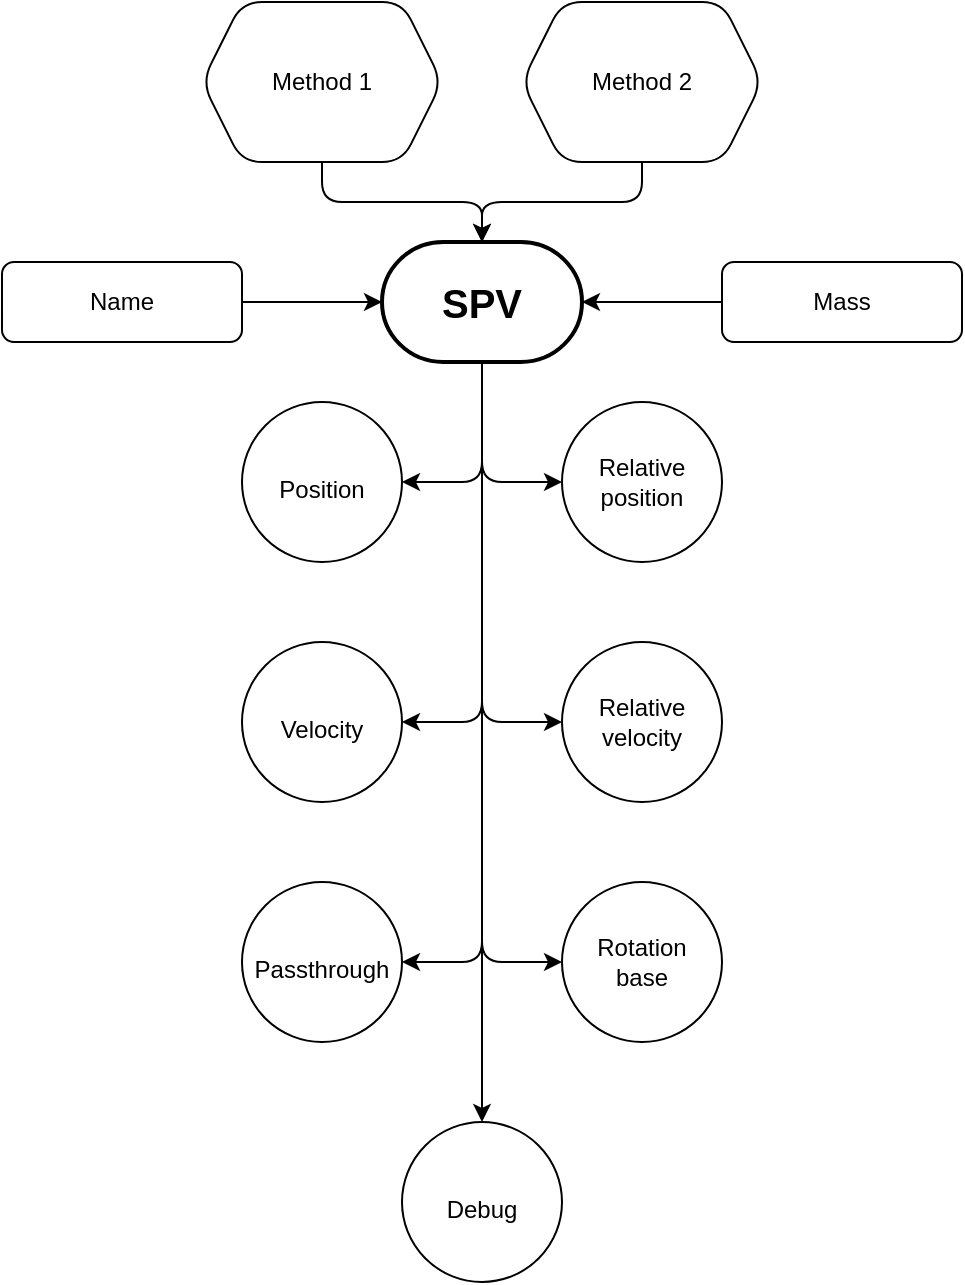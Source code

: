 <mxfile version="16.4.3" type="github">
  <diagram id="P2cz6ALvrC-aT5AwIWP3" name="Page-1">
    <mxGraphModel dx="1422" dy="787" grid="1" gridSize="10" guides="1" tooltips="1" connect="1" arrows="1" fold="1" page="1" pageScale="1" pageWidth="827" pageHeight="1169" math="0" shadow="0">
      <root>
        <mxCell id="0" />
        <mxCell id="1" parent="0" />
        <mxCell id="m1kTsd8cJOKcklktA0y1-4" style="edgeStyle=orthogonalEdgeStyle;rounded=1;orthogonalLoop=1;jettySize=auto;html=1;entryX=0.5;entryY=0;entryDx=0;entryDy=0;entryPerimeter=0;" parent="1" source="m1kTsd8cJOKcklktA0y1-1" target="m1kTsd8cJOKcklktA0y1-3" edge="1">
          <mxGeometry relative="1" as="geometry" />
        </mxCell>
        <mxCell id="m1kTsd8cJOKcklktA0y1-1" value="Method 1" style="shape=hexagon;perimeter=hexagonPerimeter2;whiteSpace=wrap;html=1;fixedSize=1;rounded=1;" parent="1" vertex="1">
          <mxGeometry x="260" y="40" width="120" height="80" as="geometry" />
        </mxCell>
        <mxCell id="m1kTsd8cJOKcklktA0y1-5" style="edgeStyle=orthogonalEdgeStyle;rounded=1;orthogonalLoop=1;jettySize=auto;html=1;entryX=0.5;entryY=0;entryDx=0;entryDy=0;entryPerimeter=0;" parent="1" source="m1kTsd8cJOKcklktA0y1-2" target="m1kTsd8cJOKcklktA0y1-3" edge="1">
          <mxGeometry relative="1" as="geometry" />
        </mxCell>
        <mxCell id="m1kTsd8cJOKcklktA0y1-2" value="Method 2" style="shape=hexagon;perimeter=hexagonPerimeter2;whiteSpace=wrap;html=1;fixedSize=1;rounded=1;" parent="1" vertex="1">
          <mxGeometry x="420" y="40" width="120" height="80" as="geometry" />
        </mxCell>
        <mxCell id="m1kTsd8cJOKcklktA0y1-14" style="edgeStyle=orthogonalEdgeStyle;rounded=1;orthogonalLoop=1;jettySize=auto;html=1;entryX=1;entryY=0.5;entryDx=0;entryDy=0;fontSize=20;" parent="1" source="m1kTsd8cJOKcklktA0y1-3" target="m1kTsd8cJOKcklktA0y1-9" edge="1">
          <mxGeometry relative="1" as="geometry" />
        </mxCell>
        <mxCell id="m1kTsd8cJOKcklktA0y1-15" style="edgeStyle=orthogonalEdgeStyle;rounded=1;orthogonalLoop=1;jettySize=auto;html=1;entryX=0;entryY=0.5;entryDx=0;entryDy=0;fontSize=20;" parent="1" source="m1kTsd8cJOKcklktA0y1-3" target="m1kTsd8cJOKcklktA0y1-7" edge="1">
          <mxGeometry relative="1" as="geometry" />
        </mxCell>
        <mxCell id="m1kTsd8cJOKcklktA0y1-16" style="edgeStyle=orthogonalEdgeStyle;rounded=1;orthogonalLoop=1;jettySize=auto;html=1;entryX=1;entryY=0.5;entryDx=0;entryDy=0;fontSize=20;" parent="1" source="m1kTsd8cJOKcklktA0y1-3" target="m1kTsd8cJOKcklktA0y1-10" edge="1">
          <mxGeometry relative="1" as="geometry" />
        </mxCell>
        <mxCell id="m1kTsd8cJOKcklktA0y1-17" style="edgeStyle=orthogonalEdgeStyle;rounded=1;orthogonalLoop=1;jettySize=auto;html=1;entryX=0;entryY=0.5;entryDx=0;entryDy=0;fontSize=20;" parent="1" source="m1kTsd8cJOKcklktA0y1-3" target="m1kTsd8cJOKcklktA0y1-8" edge="1">
          <mxGeometry relative="1" as="geometry" />
        </mxCell>
        <mxCell id="m1kTsd8cJOKcklktA0y1-18" style="edgeStyle=orthogonalEdgeStyle;rounded=1;orthogonalLoop=1;jettySize=auto;html=1;entryX=1;entryY=0.5;entryDx=0;entryDy=0;fontSize=20;" parent="1" source="m1kTsd8cJOKcklktA0y1-3" target="m1kTsd8cJOKcklktA0y1-12" edge="1">
          <mxGeometry relative="1" as="geometry" />
        </mxCell>
        <mxCell id="m1kTsd8cJOKcklktA0y1-19" style="edgeStyle=orthogonalEdgeStyle;rounded=1;orthogonalLoop=1;jettySize=auto;html=1;entryX=0;entryY=0.5;entryDx=0;entryDy=0;fontSize=20;" parent="1" source="m1kTsd8cJOKcklktA0y1-3" target="m1kTsd8cJOKcklktA0y1-11" edge="1">
          <mxGeometry relative="1" as="geometry" />
        </mxCell>
        <mxCell id="m1kTsd8cJOKcklktA0y1-20" style="edgeStyle=orthogonalEdgeStyle;rounded=1;orthogonalLoop=1;jettySize=auto;html=1;entryX=0.5;entryY=0;entryDx=0;entryDy=0;fontSize=20;" parent="1" source="m1kTsd8cJOKcklktA0y1-3" target="m1kTsd8cJOKcklktA0y1-13" edge="1">
          <mxGeometry relative="1" as="geometry" />
        </mxCell>
        <mxCell id="m1kTsd8cJOKcklktA0y1-3" value="&lt;b&gt;&lt;font style=&quot;font-size: 20px&quot;&gt;SPV&lt;/font&gt;&lt;/b&gt;" style="strokeWidth=2;html=1;shape=mxgraph.flowchart.terminator;whiteSpace=wrap;rounded=1;" parent="1" vertex="1">
          <mxGeometry x="350" y="160" width="100" height="60" as="geometry" />
        </mxCell>
        <mxCell id="m1kTsd8cJOKcklktA0y1-7" value="&lt;div&gt;Relative&lt;/div&gt;&lt;div&gt;position&lt;/div&gt;" style="ellipse;whiteSpace=wrap;html=1;aspect=fixed;rounded=1;fontSize=12;" parent="1" vertex="1">
          <mxGeometry x="440" y="240" width="80" height="80" as="geometry" />
        </mxCell>
        <mxCell id="m1kTsd8cJOKcklktA0y1-8" value="&lt;div&gt;Relative&lt;/div&gt;&lt;div&gt;velocity&lt;/div&gt;" style="ellipse;whiteSpace=wrap;html=1;aspect=fixed;rounded=1;fontSize=12;" parent="1" vertex="1">
          <mxGeometry x="440" y="360" width="80" height="80" as="geometry" />
        </mxCell>
        <mxCell id="m1kTsd8cJOKcklktA0y1-9" value="&lt;span style=&quot;font-size: 12px&quot;&gt;Position&lt;/span&gt;" style="ellipse;whiteSpace=wrap;html=1;aspect=fixed;rounded=1;fontSize=20;" parent="1" vertex="1">
          <mxGeometry x="280" y="240" width="80" height="80" as="geometry" />
        </mxCell>
        <mxCell id="m1kTsd8cJOKcklktA0y1-10" value="&lt;font style=&quot;font-size: 12px&quot;&gt;Velocity&lt;/font&gt;" style="ellipse;whiteSpace=wrap;html=1;aspect=fixed;rounded=1;fontSize=20;" parent="1" vertex="1">
          <mxGeometry x="280" y="360" width="80" height="80" as="geometry" />
        </mxCell>
        <mxCell id="m1kTsd8cJOKcklktA0y1-11" value="&lt;div&gt;&lt;div&gt;Rotation&lt;/div&gt;&lt;div&gt;base&lt;/div&gt;&lt;/div&gt;" style="ellipse;whiteSpace=wrap;html=1;aspect=fixed;rounded=1;fontSize=12;" parent="1" vertex="1">
          <mxGeometry x="440" y="480" width="80" height="80" as="geometry" />
        </mxCell>
        <mxCell id="m1kTsd8cJOKcklktA0y1-12" value="&lt;font style=&quot;font-size: 12px&quot;&gt;Passthrough&lt;/font&gt;" style="ellipse;whiteSpace=wrap;html=1;aspect=fixed;rounded=1;fontSize=20;" parent="1" vertex="1">
          <mxGeometry x="280" y="480" width="80" height="80" as="geometry" />
        </mxCell>
        <mxCell id="m1kTsd8cJOKcklktA0y1-13" value="&lt;font style=&quot;font-size: 12px&quot;&gt;Debug&lt;/font&gt;" style="ellipse;whiteSpace=wrap;html=1;aspect=fixed;rounded=1;fontSize=20;" parent="1" vertex="1">
          <mxGeometry x="360" y="600" width="80" height="80" as="geometry" />
        </mxCell>
        <mxCell id="m1kTsd8cJOKcklktA0y1-22" style="edgeStyle=orthogonalEdgeStyle;rounded=1;orthogonalLoop=1;jettySize=auto;html=1;entryX=0;entryY=0.5;entryDx=0;entryDy=0;entryPerimeter=0;fontSize=12;" parent="1" source="m1kTsd8cJOKcklktA0y1-21" target="m1kTsd8cJOKcklktA0y1-3" edge="1">
          <mxGeometry relative="1" as="geometry" />
        </mxCell>
        <mxCell id="m1kTsd8cJOKcklktA0y1-21" value="Name" style="rounded=1;whiteSpace=wrap;html=1;" parent="1" vertex="1">
          <mxGeometry x="160" y="170" width="120" height="40" as="geometry" />
        </mxCell>
        <mxCell id="m1kTsd8cJOKcklktA0y1-24" style="edgeStyle=orthogonalEdgeStyle;rounded=1;orthogonalLoop=1;jettySize=auto;html=1;entryX=1;entryY=0.5;entryDx=0;entryDy=0;entryPerimeter=0;fontSize=12;" parent="1" source="m1kTsd8cJOKcklktA0y1-23" target="m1kTsd8cJOKcklktA0y1-3" edge="1">
          <mxGeometry relative="1" as="geometry" />
        </mxCell>
        <mxCell id="m1kTsd8cJOKcklktA0y1-23" value="Mass" style="rounded=1;whiteSpace=wrap;html=1;" parent="1" vertex="1">
          <mxGeometry x="520" y="170" width="120" height="40" as="geometry" />
        </mxCell>
      </root>
    </mxGraphModel>
  </diagram>
</mxfile>
